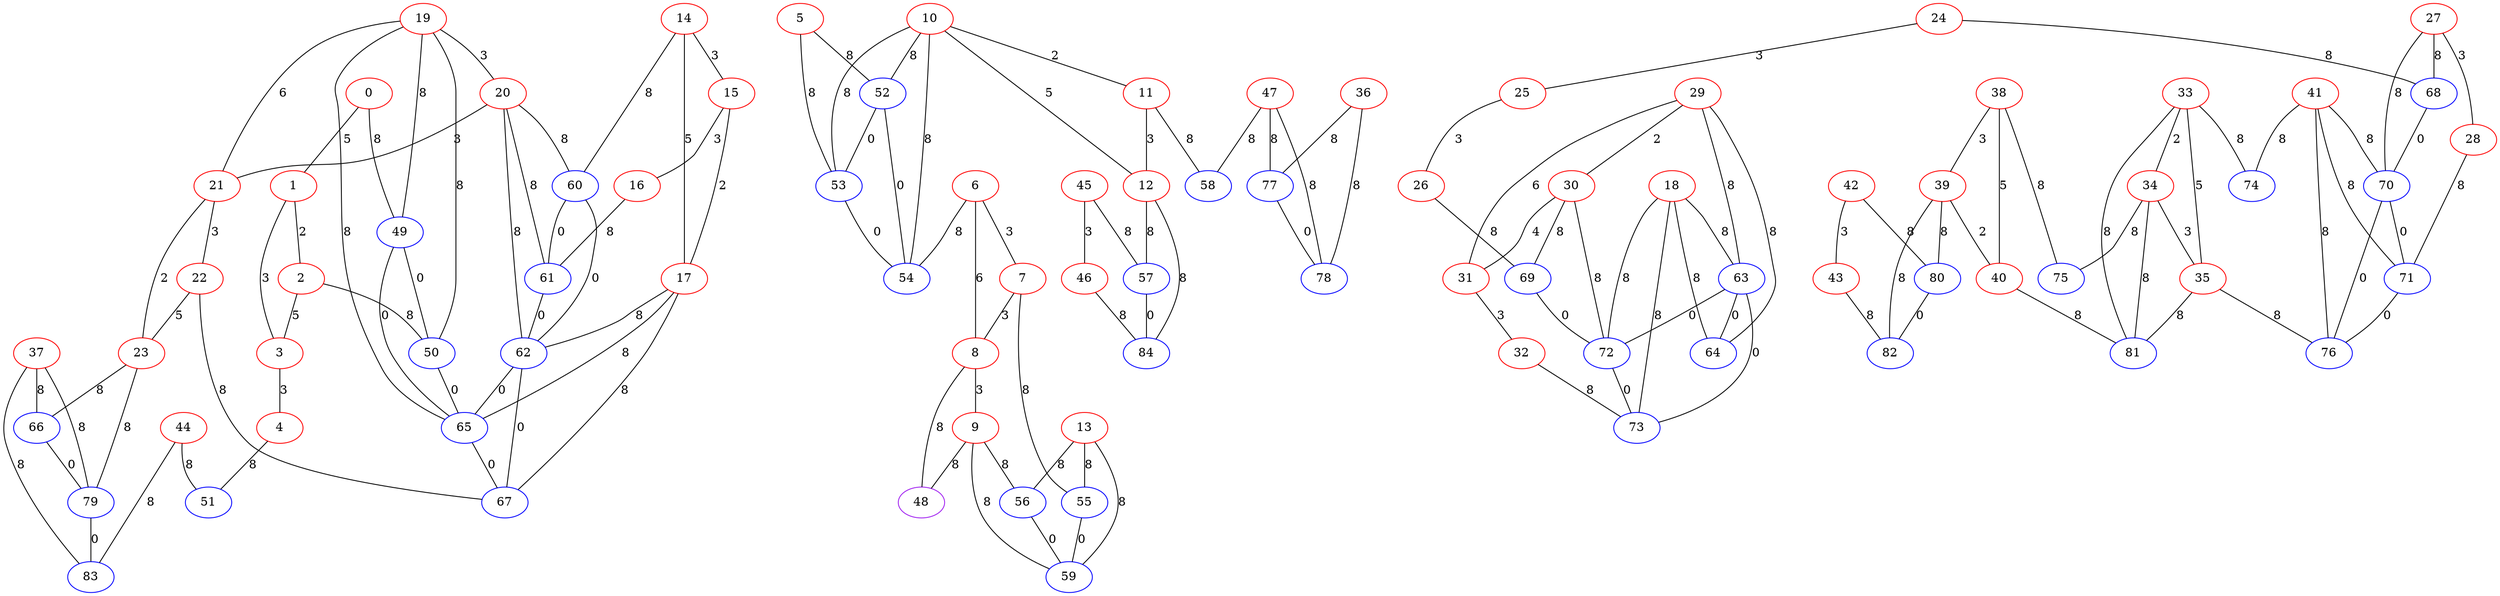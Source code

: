 graph "" {
0 [color=red, weight=1];
1 [color=red, weight=1];
2 [color=red, weight=1];
3 [color=red, weight=1];
4 [color=red, weight=1];
5 [color=red, weight=1];
6 [color=red, weight=1];
7 [color=red, weight=1];
8 [color=red, weight=1];
9 [color=red, weight=1];
10 [color=red, weight=1];
11 [color=red, weight=1];
12 [color=red, weight=1];
13 [color=red, weight=1];
14 [color=red, weight=1];
15 [color=red, weight=1];
16 [color=red, weight=1];
17 [color=red, weight=1];
18 [color=red, weight=1];
19 [color=red, weight=1];
20 [color=red, weight=1];
21 [color=red, weight=1];
22 [color=red, weight=1];
23 [color=red, weight=1];
24 [color=red, weight=1];
25 [color=red, weight=1];
26 [color=red, weight=1];
27 [color=red, weight=1];
28 [color=red, weight=1];
29 [color=red, weight=1];
30 [color=red, weight=1];
31 [color=red, weight=1];
32 [color=red, weight=1];
33 [color=red, weight=1];
34 [color=red, weight=1];
35 [color=red, weight=1];
36 [color=red, weight=1];
37 [color=red, weight=1];
38 [color=red, weight=1];
39 [color=red, weight=1];
40 [color=red, weight=1];
41 [color=red, weight=1];
42 [color=red, weight=1];
43 [color=red, weight=1];
44 [color=red, weight=1];
45 [color=red, weight=1];
46 [color=red, weight=1];
47 [color=red, weight=1];
48 [color=purple, weight=4];
49 [color=blue, weight=3];
50 [color=blue, weight=3];
51 [color=blue, weight=3];
52 [color=blue, weight=3];
53 [color=blue, weight=3];
54 [color=blue, weight=3];
55 [color=blue, weight=3];
56 [color=blue, weight=3];
57 [color=blue, weight=3];
58 [color=blue, weight=3];
59 [color=blue, weight=3];
60 [color=blue, weight=3];
61 [color=blue, weight=3];
62 [color=blue, weight=3];
63 [color=blue, weight=3];
64 [color=blue, weight=3];
65 [color=blue, weight=3];
66 [color=blue, weight=3];
67 [color=blue, weight=3];
68 [color=blue, weight=3];
69 [color=blue, weight=3];
70 [color=blue, weight=3];
71 [color=blue, weight=3];
72 [color=blue, weight=3];
73 [color=blue, weight=3];
74 [color=blue, weight=3];
75 [color=blue, weight=3];
76 [color=blue, weight=3];
77 [color=blue, weight=3];
78 [color=blue, weight=3];
79 [color=blue, weight=3];
80 [color=blue, weight=3];
81 [color=blue, weight=3];
82 [color=blue, weight=3];
83 [color=blue, weight=3];
84 [color=blue, weight=3];
0 -- 1  [key=0, label=5];
0 -- 49  [key=0, label=8];
1 -- 2  [key=0, label=2];
1 -- 3  [key=0, label=3];
2 -- 50  [key=0, label=8];
2 -- 3  [key=0, label=5];
3 -- 4  [key=0, label=3];
4 -- 51  [key=0, label=8];
5 -- 52  [key=0, label=8];
5 -- 53  [key=0, label=8];
6 -- 8  [key=0, label=6];
6 -- 54  [key=0, label=8];
6 -- 7  [key=0, label=3];
7 -- 8  [key=0, label=3];
7 -- 55  [key=0, label=8];
8 -- 48  [key=0, label=8];
8 -- 9  [key=0, label=3];
9 -- 56  [key=0, label=8];
9 -- 59  [key=0, label=8];
9 -- 48  [key=0, label=8];
10 -- 52  [key=0, label=8];
10 -- 11  [key=0, label=2];
10 -- 12  [key=0, label=5];
10 -- 53  [key=0, label=8];
10 -- 54  [key=0, label=8];
11 -- 12  [key=0, label=3];
11 -- 58  [key=0, label=8];
12 -- 57  [key=0, label=8];
12 -- 84  [key=0, label=8];
13 -- 56  [key=0, label=8];
13 -- 59  [key=0, label=8];
13 -- 55  [key=0, label=8];
14 -- 17  [key=0, label=5];
14 -- 60  [key=0, label=8];
14 -- 15  [key=0, label=3];
15 -- 16  [key=0, label=3];
15 -- 17  [key=0, label=2];
16 -- 61  [key=0, label=8];
17 -- 65  [key=0, label=8];
17 -- 67  [key=0, label=8];
17 -- 62  [key=0, label=8];
18 -- 64  [key=0, label=8];
18 -- 72  [key=0, label=8];
18 -- 73  [key=0, label=8];
18 -- 63  [key=0, label=8];
19 -- 49  [key=0, label=8];
19 -- 50  [key=0, label=8];
19 -- 20  [key=0, label=3];
19 -- 21  [key=0, label=6];
19 -- 65  [key=0, label=8];
20 -- 60  [key=0, label=8];
20 -- 21  [key=0, label=3];
20 -- 62  [key=0, label=8];
20 -- 61  [key=0, label=8];
21 -- 22  [key=0, label=3];
21 -- 23  [key=0, label=2];
22 -- 67  [key=0, label=8];
22 -- 23  [key=0, label=5];
23 -- 66  [key=0, label=8];
23 -- 79  [key=0, label=8];
24 -- 25  [key=0, label=3];
24 -- 68  [key=0, label=8];
25 -- 26  [key=0, label=3];
26 -- 69  [key=0, label=8];
27 -- 68  [key=0, label=8];
27 -- 28  [key=0, label=3];
27 -- 70  [key=0, label=8];
28 -- 71  [key=0, label=8];
29 -- 64  [key=0, label=8];
29 -- 63  [key=0, label=8];
29 -- 30  [key=0, label=2];
29 -- 31  [key=0, label=6];
30 -- 72  [key=0, label=8];
30 -- 69  [key=0, label=8];
30 -- 31  [key=0, label=4];
31 -- 32  [key=0, label=3];
32 -- 73  [key=0, label=8];
33 -- 81  [key=0, label=8];
33 -- 34  [key=0, label=2];
33 -- 35  [key=0, label=5];
33 -- 74  [key=0, label=8];
34 -- 75  [key=0, label=8];
34 -- 35  [key=0, label=3];
34 -- 81  [key=0, label=8];
35 -- 76  [key=0, label=8];
35 -- 81  [key=0, label=8];
36 -- 77  [key=0, label=8];
36 -- 78  [key=0, label=8];
37 -- 66  [key=0, label=8];
37 -- 83  [key=0, label=8];
37 -- 79  [key=0, label=8];
38 -- 40  [key=0, label=5];
38 -- 75  [key=0, label=8];
38 -- 39  [key=0, label=3];
39 -- 40  [key=0, label=2];
39 -- 80  [key=0, label=8];
39 -- 82  [key=0, label=8];
40 -- 81  [key=0, label=8];
41 -- 74  [key=0, label=8];
41 -- 76  [key=0, label=8];
41 -- 70  [key=0, label=8];
41 -- 71  [key=0, label=8];
42 -- 80  [key=0, label=8];
42 -- 43  [key=0, label=3];
43 -- 82  [key=0, label=8];
44 -- 51  [key=0, label=8];
44 -- 83  [key=0, label=8];
45 -- 57  [key=0, label=8];
45 -- 46  [key=0, label=3];
46 -- 84  [key=0, label=8];
47 -- 58  [key=0, label=8];
47 -- 77  [key=0, label=8];
47 -- 78  [key=0, label=8];
49 -- 65  [key=0, label=0];
49 -- 50  [key=0, label=0];
50 -- 65  [key=0, label=0];
52 -- 54  [key=0, label=0];
52 -- 53  [key=0, label=0];
53 -- 54  [key=0, label=0];
55 -- 59  [key=0, label=0];
56 -- 59  [key=0, label=0];
57 -- 84  [key=0, label=0];
60 -- 62  [key=0, label=0];
60 -- 61  [key=0, label=0];
61 -- 62  [key=0, label=0];
62 -- 65  [key=0, label=0];
62 -- 67  [key=0, label=0];
63 -- 64  [key=0, label=0];
63 -- 72  [key=0, label=0];
63 -- 73  [key=0, label=0];
65 -- 67  [key=0, label=0];
66 -- 79  [key=0, label=0];
68 -- 70  [key=0, label=0];
69 -- 72  [key=0, label=0];
70 -- 76  [key=0, label=0];
70 -- 71  [key=0, label=0];
71 -- 76  [key=0, label=0];
72 -- 73  [key=0, label=0];
77 -- 78  [key=0, label=0];
79 -- 83  [key=0, label=0];
80 -- 82  [key=0, label=0];
}
